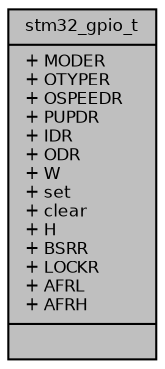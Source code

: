 digraph "stm32_gpio_t"
{
  bgcolor="transparent";
  edge [fontname="Helvetica",fontsize="8",labelfontname="Helvetica",labelfontsize="8"];
  node [fontname="Helvetica",fontsize="8",shape=record];
  Node1 [label="{stm32_gpio_t\n|+ MODER\l+ OTYPER\l+ OSPEEDR\l+ PUPDR\l+ IDR\l+ ODR\l+ W\l+ set\l+ clear\l+ H\l+ BSRR\l+ LOCKR\l+ AFRL\l+ AFRH\l|}",height=0.2,width=0.4,color="black", fillcolor="grey75", style="filled", fontcolor="black"];
}
